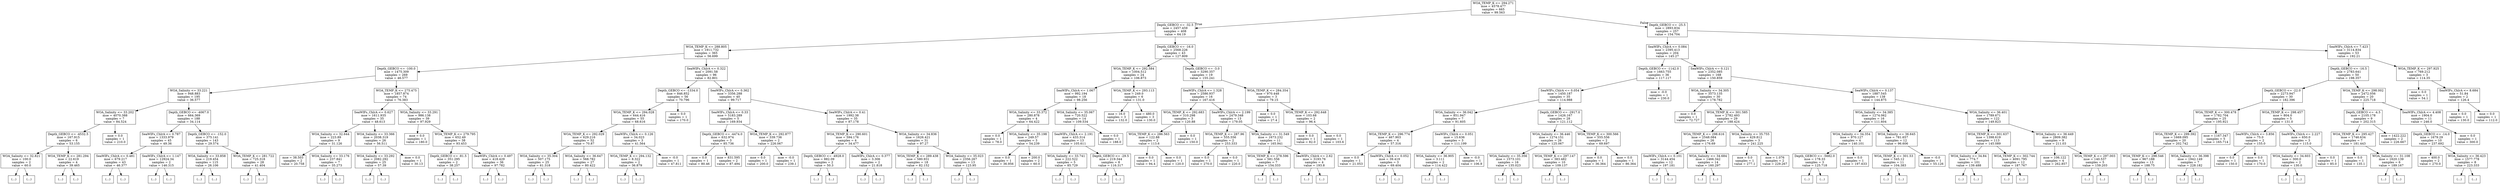 digraph Tree {
node [shape=box] ;
0 [label="WOA_TEMP_K <= 294.271\nmse = 4578.477\nsamples = 665\nvalue = 99.563"] ;
1 [label="Depth_GEBCO <= -32.5\nmse = 2457.459\nsamples = 408\nvalue = 64.19"] ;
0 -> 1 [labeldistance=2.5, labelangle=45, headlabel="True"] ;
2 [label="WOA_TEMP_K <= 288.805\nmse = 1911.732\nsamples = 365\nvalue = 56.699"] ;
1 -> 2 ;
3 [label="Depth_GEBCO <= -100.0\nmse = 1475.309\nsamples = 269\nvalue = 46.577"] ;
2 -> 3 ;
4 [label="WOA_Salinity <= 33.221\nmse = 948.883\nsamples = 195\nvalue = 36.577"] ;
3 -> 4 ;
5 [label="WOA_Salinity <= 33.202\nmse = 4070.388\nsamples = 7\nvalue = 84.524"] ;
4 -> 5 ;
6 [label="Depth_GEBCO <= -4532.5\nmse = 167.915\nsamples = 6\nvalue = 53.155"] ;
5 -> 6 ;
7 [label="WOA_Salinity <= 32.821\nmse = 100.0\nsamples = 2\nvalue = 60.0"] ;
6 -> 7 ;
8 [label="(...)"] ;
7 -> 8 ;
9 [label="(...)"] ;
7 -> 9 ;
10 [label="WOA_TEMP_K <= 281.294\nmse = 22.619\nsamples = 4\nvalue = 39.465"] ;
6 -> 10 ;
11 [label="(...)"] ;
10 -> 11 ;
16 [label="(...)"] ;
10 -> 16 ;
17 [label="mse = 0.0\nsamples = 1\nvalue = 210.0"] ;
5 -> 17 ;
18 [label="Depth_GEBCO <= -4067.0\nmse = 664.369\nsamples = 188\nvalue = 34.114"] ;
4 -> 18 ;
19 [label="SeaWIFs_ChlrA <= 0.787\nmse = 1333.979\nsamples = 45\nvalue = 49.36"] ;
18 -> 19 ;
20 [label="SeaWIFs_ChlrA <= 0.481\nmse = 679.217\nsamples = 43\nvalue = 46.377"] ;
19 -> 20 ;
21 [label="(...)"] ;
20 -> 21 ;
100 [label="(...)"] ;
20 -> 100 ;
105 [label="SeaWIFs_ChlrA <= 1.147\nmse = 12924.34\nsamples = 2\nvalue = 146.315"] ;
19 -> 105 ;
106 [label="(...)"] ;
105 -> 106 ;
107 [label="(...)"] ;
105 -> 107 ;
108 [label="Depth_GEBCO <= -152.0\nmse = 375.141\nsamples = 143\nvalue = 29.574"] ;
18 -> 108 ;
109 [label="WOA_Salinity <= 33.858\nmse = 219.454\nsamples = 115\nvalue = 26.106"] ;
108 -> 109 ;
110 [label="(...)"] ;
109 -> 110 ;
163 [label="(...)"] ;
109 -> 163 ;
274 [label="WOA_TEMP_K <= 281.722\nmse = 725.318\nsamples = 28\nvalue = 41.404"] ;
108 -> 274 ;
275 [label="(...)"] ;
274 -> 275 ;
288 [label="(...)"] ;
274 -> 288 ;
323 [label="WOA_TEMP_K <= 275.475\nmse = 1857.874\nsamples = 74\nvalue = 76.383"] ;
3 -> 323 ;
324 [label="SeaWIFs_ChlrA <= 0.627\nmse = 1611.935\nsamples = 35\nvalue = 48.613"] ;
323 -> 324 ;
325 [label="WOA_Salinity <= 32.644\nmse = 223.89\nsamples = 9\nvalue = 31.126"] ;
324 -> 325 ;
326 [label="mse = 38.503\nsamples = 2\nvalue = 20.758"] ;
325 -> 326 ;
327 [label="WOA_Salinity <= 33.176\nmse = 237.841\nsamples = 7\nvalue = 35.273"] ;
325 -> 327 ;
328 [label="(...)"] ;
327 -> 328 ;
329 [label="(...)"] ;
327 -> 329 ;
336 [label="WOA_Salinity <= 33.366\nmse = 2038.319\nsamples = 26\nvalue = 56.511"] ;
324 -> 336 ;
337 [label="WOA_Salinity <= 33.292\nmse = 2082.292\nsamples = 25\nvalue = 57.39"] ;
336 -> 337 ;
338 [label="(...)"] ;
337 -> 338 ;
345 [label="(...)"] ;
337 -> 345 ;
346 [label="mse = 0.0\nsamples = 1\nvalue = 30.13"] ;
336 -> 346 ;
347 [label="WOA_Salinity <= 33.291\nmse = 986.138\nsamples = 39\nvalue = 97.929"] ;
323 -> 347 ;
348 [label="mse = 0.0\nsamples = 1\nvalue = 180.0"] ;
347 -> 348 ;
349 [label="WOA_TEMP_K <= 279.795\nmse = 652.49\nsamples = 38\nvalue = 93.453"] ;
347 -> 349 ;
350 [label="Depth_GEBCO <= -81.5\nmse = 351.295\nsamples = 2\nvalue = 38.257"] ;
349 -> 350 ;
351 [label="(...)"] ;
350 -> 351 ;
352 [label="(...)"] ;
350 -> 352 ;
353 [label="SeaWIFs_ChlrA <= 0.497\nmse = 418.429\nsamples = 36\nvalue = 97.782"] ;
349 -> 353 ;
354 [label="(...)"] ;
353 -> 354 ;
357 [label="(...)"] ;
353 -> 357 ;
402 [label="SeaWIFs_ChlrA <= 0.322\nmse = 2091.58\nsamples = 96\nvalue = 82.801"] ;
2 -> 402 ;
403 [label="Depth_GEBCO <= -1334.0\nmse = 846.852\nsamples = 56\nvalue = 70.796"] ;
402 -> 403 ;
404 [label="WOA_TEMP_K <= 294.028\nmse = 644.416\nsamples = 55\nvalue = 68.616"] ;
403 -> 404 ;
405 [label="WOA_TEMP_K <= 292.029\nmse = 629.216\nsamples = 52\nvalue = 70.87"] ;
404 -> 405 ;
406 [label="WOA_Salinity <= 35.304\nmse = 507.175\nsamples = 25\nvalue = 61.318"] ;
405 -> 406 ;
407 [label="(...)"] ;
406 -> 407 ;
410 [label="(...)"] ;
406 -> 410 ;
441 [label="WOA_Salinity <= 36.647\nmse = 568.782\nsamples = 27\nvalue = 80.422"] ;
405 -> 441 ;
442 [label="(...)"] ;
441 -> 442 ;
481 [label="(...)"] ;
441 -> 481 ;
488 [label="SeaWIFs_ChlrA <= 0.126\nmse = 34.023\nsamples = 3\nvalue = 41.564"] ;
404 -> 488 ;
489 [label="WOA_TEMP_K <= 294.132\nmse = 8.322\nsamples = 2\nvalue = 36.879"] ;
488 -> 489 ;
490 [label="(...)"] ;
489 -> 490 ;
491 [label="(...)"] ;
489 -> 491 ;
492 [label="mse = -0.0\nsamples = 1\nvalue = 47.811"] ;
488 -> 492 ;
493 [label="mse = 0.0\nsamples = 1\nvalue = 170.0"] ;
403 -> 493 ;
494 [label="SeaWIFs_ChlrA <= 0.362\nmse = 3356.288\nsamples = 40\nvalue = 99.717"] ;
402 -> 494 ;
495 [label="SeaWIFs_ChlrA <= 0.33\nmse = 5183.289\nsamples = 5\nvalue = 169.934"] ;
494 -> 495 ;
496 [label="Depth_GEBCO <= -4474.0\nmse = 632.974\nsamples = 3\nvalue = 85.736"] ;
495 -> 496 ;
497 [label="mse = 0.0\nsamples = 1\nvalue = 80.46"] ;
496 -> 497 ;
498 [label="mse = 831.595\nsamples = 2\nvalue = 87.494"] ;
496 -> 498 ;
499 [label="WOA_TEMP_K <= 292.877\nmse = 339.736\nsamples = 2\nvalue = 226.067"] ;
495 -> 499 ;
500 [label="mse = 0.0\nsamples = 1\nvalue = 200.0"] ;
499 -> 500 ;
501 [label="mse = -0.0\nsamples = 1\nvalue = 239.1"] ;
499 -> 501 ;
502 [label="SeaWIFs_ChlrA <= 0.41\nmse = 1992.38\nsamples = 35\nvalue = 87.178"] ;
494 -> 502 ;
503 [label="WOA_TEMP_K <= 290.601\nmse = 594.176\nsamples = 4\nvalue = 34.477"] ;
502 -> 503 ;
504 [label="Depth_GEBCO <= -4928.0\nmse = 882.09\nsamples = 2\nvalue = 50.3"] ;
503 -> 504 ;
505 [label="(...)"] ;
504 -> 505 ;
506 [label="(...)"] ;
504 -> 506 ;
507 [label="SeaWIFs_ChlrA <= 0.377\nmse = 3.306\nsamples = 2\nvalue = 21.818"] ;
503 -> 507 ;
508 [label="(...)"] ;
507 -> 508 ;
509 [label="(...)"] ;
507 -> 509 ;
510 [label="WOA_Salinity <= 34.836\nmse = 1626.421\nsamples = 31\nvalue = 97.27"] ;
502 -> 510 ;
511 [label="WOA_TEMP_K <= 289.438\nmse = 580.931\nsamples = 18\nvalue = 82.152"] ;
510 -> 511 ;
512 [label="(...)"] ;
511 -> 512 ;
525 [label="(...)"] ;
511 -> 525 ;
542 [label="WOA_Salinity <= 35.023\nmse = 2356.267\nsamples = 13\nvalue = 123.95"] ;
510 -> 542 ;
543 [label="(...)"] ;
542 -> 543 ;
546 [label="(...)"] ;
542 -> 546 ;
563 [label="Depth_GEBCO <= -16.0\nmse = 2568.226\nsamples = 43\nvalue = 127.809"] ;
1 -> 563 ;
564 [label="WOA_TEMP_K <= 292.584\nmse = 1004.512\nsamples = 24\nvalue = 106.873"] ;
563 -> 564 ;
565 [label="SeaWIFs_ChlrA <= 1.067\nmse = 992.194\nsamples = 18\nvalue = 98.256"] ;
564 -> 565 ;
566 [label="WOA_Salinity <= 33.372\nmse = 280.878\nsamples = 4\nvalue = 64.422"] ;
565 -> 566 ;
567 [label="mse = 0.0\nsamples = 1\nvalue = 78.0"] ;
566 -> 567 ;
568 [label="WOA_Salinity <= 35.198\nmse = 249.57\nsamples = 3\nvalue = 54.239"] ;
566 -> 568 ;
569 [label="mse = 0.0\nsamples = 1\nvalue = 36.956"] ;
568 -> 569 ;
570 [label="mse = 200.0\nsamples = 2\nvalue = 60.0"] ;
568 -> 570 ;
571 [label="WOA_Salinity <= 35.067\nmse = 720.522\nsamples = 14\nvalue = 109.534"] ;
565 -> 571 ;
572 [label="SeaWIFs_ChlrA <= 2.191\nmse = 433.314\nsamples = 13\nvalue = 105.611"] ;
571 -> 572 ;
573 [label="WOA_Salinity <= 33.741\nmse = 222.522\nsamples = 5\nvalue = 85.729"] ;
572 -> 573 ;
574 [label="(...)"] ;
573 -> 574 ;
577 [label="(...)"] ;
573 -> 577 ;
582 [label="Depth_GEBCO <= -29.5\nmse = 219.344\nsamples = 8\nvalue = 116.317"] ;
572 -> 582 ;
583 [label="(...)"] ;
582 -> 583 ;
586 [label="(...)"] ;
582 -> 586 ;
595 [label="mse = 0.0\nsamples = 1\nvalue = 188.0"] ;
571 -> 595 ;
596 [label="WOA_TEMP_K <= 293.113\nmse = 249.0\nsamples = 6\nvalue = 131.0"] ;
564 -> 596 ;
597 [label="mse = 16.0\nsamples = 3\nvalue = 132.0"] ;
596 -> 597 ;
598 [label="mse = 480.0\nsamples = 3\nvalue = 130.0"] ;
596 -> 598 ;
599 [label="Depth_GEBCO <= -3.0\nmse = 3290.357\nsamples = 19\nvalue = 155.241"] ;
563 -> 599 ;
600 [label="SeaWIFs_ChlrA <= 1.328\nmse = 2586.937\nsamples = 16\nvalue = 167.416"] ;
599 -> 600 ;
601 [label="WOA_TEMP_K <= 292.683\nmse = 310.298\nsamples = 3\nvalue = 120.88"] ;
600 -> 601 ;
602 [label="WOA_TEMP_K <= 286.563\nmse = 122.88\nsamples = 2\nvalue = 113.6"] ;
601 -> 602 ;
603 [label="mse = 0.0\nsamples = 1\nvalue = 94.4"] ;
602 -> 603 ;
604 [label="mse = 0.0\nsamples = 1\nvalue = 120.0"] ;
602 -> 604 ;
605 [label="mse = 0.0\nsamples = 1\nvalue = 150.0"] ;
601 -> 605 ;
606 [label="SeaWIFs_ChlrA <= 2.199\nmse = 2479.348\nsamples = 13\nvalue = 179.05"] ;
600 -> 606 ;
607 [label="WOA_TEMP_K <= 287.96\nmse = 555.556\nsamples = 2\nvalue = 253.333"] ;
606 -> 607 ;
608 [label="mse = 0.0\nsamples = 1\nvalue = 270.0"] ;
607 -> 608 ;
609 [label="mse = 0.0\nsamples = 1\nvalue = 220.0"] ;
607 -> 609 ;
610 [label="WOA_Salinity <= 31.549\nmse = 1673.232\nsamples = 11\nvalue = 165.941"] ;
606 -> 610 ;
611 [label="WOA_TEMP_K <= 278.596\nmse = 581.556\nsamples = 7\nvalue = 154.333"] ;
610 -> 611 ;
612 [label="(...)"] ;
611 -> 612 ;
615 [label="(...)"] ;
611 -> 615 ;
624 [label="SeaWIFs_ChlrA <= 2.62\nmse = 3193.76\nsamples = 4\nvalue = 193.8"] ;
610 -> 624 ;
625 [label="(...)"] ;
624 -> 625 ;
626 [label="(...)"] ;
624 -> 626 ;
629 [label="WOA_TEMP_K <= 284.354\nmse = 970.448\nsamples = 3\nvalue = 79.15"] ;
599 -> 629 ;
630 [label="mse = 0.0\nsamples = 1\nvalue = 27.4"] ;
629 -> 630 ;
631 [label="WOA_TEMP_K <= 292.648\nmse = 103.68\nsamples = 2\nvalue = 96.4"] ;
629 -> 631 ;
632 [label="mse = 0.0\nsamples = 1\nvalue = 82.0"] ;
631 -> 632 ;
633 [label="mse = 0.0\nsamples = 1\nvalue = 103.6"] ;
631 -> 633 ;
634 [label="Depth_GEBCO <= -25.5\nmse = 2893.834\nsamples = 257\nvalue = 154.704"] ;
0 -> 634 [labeldistance=2.5, labelangle=-45, headlabel="False"] ;
635 [label="SeaWIFs_ChlrA <= 0.084\nmse = 2395.413\nsamples = 204\nvalue = 145.27"] ;
634 -> 635 ;
636 [label="Depth_GEBCO <= -1142.0\nmse = 1663.755\nsamples = 36\nvalue = 117.117"] ;
635 -> 636 ;
637 [label="SeaWIFs_ChlrA <= 0.054\nmse = 1450.187\nsamples = 35\nvalue = 114.988"] ;
636 -> 637 ;
638 [label="WOA_Salinity <= 36.042\nmse = 851.947\nsamples = 7\nvalue = 91.605"] ;
637 -> 638 ;
639 [label="WOA_TEMP_K <= 296.774\nmse = 467.903\nsamples = 4\nvalue = 57.316"] ;
638 -> 639 ;
640 [label="mse = 0.0\nsamples = 1\nvalue = 21.053"] ;
639 -> 640 ;
641 [label="SeaWIFs_ChlrA <= 0.052\nmse = 39.419\nsamples = 3\nvalue = 69.404"] ;
639 -> 641 ;
642 [label="(...)"] ;
641 -> 642 ;
645 [label="(...)"] ;
641 -> 645 ;
646 [label="SeaWIFs_ChlrA <= 0.051\nmse = 15.636\nsamples = 3\nvalue = 111.199"] ;
638 -> 646 ;
647 [label="WOA_Salinity <= 36.905\nmse = 3.111\nsamples = 2\nvalue = 114.422"] ;
646 -> 647 ;
648 [label="(...)"] ;
647 -> 648 ;
649 [label="(...)"] ;
647 -> 649 ;
650 [label="mse = -0.0\nsamples = 1\nvalue = 106.9"] ;
646 -> 650 ;
651 [label="Depth_GEBCO <= -2917.0\nmse = 1426.167\nsamples = 28\nvalue = 121.112"] ;
637 -> 651 ;
652 [label="WOA_Salinity <= 36.446\nmse = 1274.151\nsamples = 26\nvalue = 125.067"] ;
651 -> 652 ;
653 [label="WOA_Salinity <= 35.356\nmse = 1573.101\nsamples = 16\nvalue = 135.023"] ;
652 -> 653 ;
654 [label="(...)"] ;
653 -> 654 ;
669 [label="(...)"] ;
653 -> 669 ;
682 [label="WOA_TEMP_K <= 297.147\nmse = 383.482\nsamples = 10\nvalue = 109.137"] ;
652 -> 682 ;
683 [label="(...)"] ;
682 -> 683 ;
690 [label="(...)"] ;
682 -> 690 ;
699 [label="WOA_TEMP_K <= 300.566\nmse = 555.556\nsamples = 2\nvalue = 69.697"] ;
651 -> 699 ;
700 [label="mse = 0.0\nsamples = 1\nvalue = 36.364"] ;
699 -> 700 ;
701 [label="mse = 0.0\nsamples = 1\nvalue = 86.364"] ;
699 -> 701 ;
702 [label="mse = -0.0\nsamples = 1\nvalue = 230.0"] ;
636 -> 702 ;
703 [label="SeaWIFs_ChlrA <= 0.121\nmse = 2352.085\nsamples = 168\nvalue = 150.859"] ;
635 -> 703 ;
704 [label="WOA_Salinity <= 34.305\nmse = 3573.135\nsamples = 30\nvalue = 178.782"] ;
703 -> 704 ;
705 [label="mse = 0.0\nsamples = 1\nvalue = 72.727"] ;
704 -> 705 ;
706 [label="WOA_TEMP_K <= 301.585\nmse = 2782.493\nsamples = 29\nvalue = 188.424"] ;
704 -> 706 ;
707 [label="WOA_TEMP_K <= 298.616\nmse = 2548.084\nsamples = 26\nvalue = 176.69"] ;
706 -> 707 ;
708 [label="SeaWIFs_ChlrA <= 0.101\nmse = 3144.454\nsamples = 12\nvalue = 197.181"] ;
707 -> 708 ;
709 [label="(...)"] ;
708 -> 709 ;
720 [label="(...)"] ;
708 -> 720 ;
727 [label="WOA_Salinity <= 34.684\nmse = 1466.342\nsamples = 14\nvalue = 160.297"] ;
707 -> 727 ;
728 [label="(...)"] ;
727 -> 728 ;
733 [label="(...)"] ;
727 -> 733 ;
752 [label="WOA_Salinity <= 35.755\nmse = 429.812\nsamples = 3\nvalue = 241.225"] ;
706 -> 752 ;
753 [label="mse = 0.0\nsamples = 1\nvalue = 277.1"] ;
752 -> 753 ;
754 [label="mse = 1.076\nsamples = 2\nvalue = 229.267"] ;
752 -> 754 ;
755 [label="SeaWIFs_ChlrA <= 0.137\nmse = 1887.545\nsamples = 138\nvalue = 144.875"] ;
703 -> 755 ;
756 [label="WOA_Salinity <= 34.385\nmse = 1274.062\nsamples = 16\nvalue = 111.604"] ;
755 -> 756 ;
757 [label="WOA_Salinity <= 34.354\nmse = 970.127\nsamples = 4\nvalue = 140.101"] ;
756 -> 757 ;
758 [label="Depth_GEBCO <= -5682.0\nmse = 178.33\nsamples = 3\nvalue = 125.718"] ;
757 -> 758 ;
759 [label="(...)"] ;
758 -> 759 ;
760 [label="(...)"] ;
758 -> 760 ;
763 [label="mse = 0.0\nsamples = 1\nvalue = 197.633"] ;
757 -> 763 ;
764 [label="WOA_Salinity <= 36.645\nmse = 781.657\nsamples = 12\nvalue = 96.606"] ;
756 -> 764 ;
765 [label="WOA_TEMP_K <= 301.53\nmse = 545.12\nsamples = 11\nvalue = 104.383"] ;
764 -> 765 ;
766 [label="(...)"] ;
765 -> 766 ;
775 [label="(...)"] ;
765 -> 775 ;
784 [label="mse = -0.0\nsamples = 1\nvalue = 55.126"] ;
764 -> 784 ;
785 [label="WOA_Salinity <= 36.401\nmse = 1789.671\nsamples = 122\nvalue = 149.823"] ;
755 -> 785 ;
786 [label="WOA_TEMP_K <= 301.637\nmse = 1398.619\nsamples = 113\nvalue = 145.089"] ;
785 -> 786 ;
787 [label="WOA_Salinity <= 34.84\nmse = 774.7\nsamples = 101\nvalue = 139.488"] ;
786 -> 787 ;
788 [label="(...)"] ;
787 -> 788 ;
877 [label="(...)"] ;
787 -> 877 ;
950 [label="WOA_TEMP_K <= 302.744\nmse = 4091.795\nsamples = 12\nvalue = 187.767"] ;
786 -> 950 ;
951 [label="(...)"] ;
950 -> 951 ;
970 [label="(...)"] ;
950 -> 970 ;
971 [label="WOA_Salinity <= 36.449\nmse = 2809.382\nsamples = 9\nvalue = 211.03"] ;
785 -> 971 ;
972 [label="mse = 106.122\nsamples = 4\nvalue = 262.857"] ;
971 -> 972 ;
973 [label="WOA_TEMP_K <= 297.003\nmse = 140.537\nsamples = 5\nvalue = 159.203"] ;
971 -> 973 ;
974 [label="(...)"] ;
973 -> 974 ;
979 [label="(...)"] ;
973 -> 979 ;
982 [label="SeaWIFs_ChlrA <= 7.423\nmse = 3114.834\nsamples = 53\nvalue = 192.21"] ;
634 -> 982 ;
983 [label="Depth_GEBCO <= -16.5\nmse = 2783.641\nsamples = 50\nvalue = 198.357"] ;
982 -> 983 ;
984 [label="Depth_GEBCO <= -22.0\nmse = 2273.947\nsamples = 30\nvalue = 182.396"] ;
983 -> 984 ;
985 [label="WOA_TEMP_K <= 300.478\nmse = 1782.704\nsamples = 25\nvalue = 195.921"] ;
984 -> 985 ;
986 [label="WOA_TEMP_K <= 299.392\nmse = 1669.095\nsamples = 20\nvalue = 202.742"] ;
985 -> 986 ;
987 [label="WOA_TEMP_K <= 298.546\nmse = 967.188\nsamples = 13\nvalue = 188.75"] ;
986 -> 987 ;
988 [label="(...)"] ;
987 -> 988 ;
997 [label="(...)"] ;
987 -> 997 ;
1000 [label="WOA_Salinity <= 36.398\nmse = 1942.149\nsamples = 7\nvalue = 228.182"] ;
986 -> 1000 ;
1001 [label="(...)"] ;
1000 -> 1001 ;
1002 [label="(...)"] ;
1000 -> 1002 ;
1003 [label="mse = 1167.347\nsamples = 5\nvalue = 165.714"] ;
985 -> 1003 ;
1004 [label="WOA_TEMP_K <= 298.457\nmse = 804.0\nsamples = 5\nvalue = 131.0"] ;
984 -> 1004 ;
1005 [label="SeaWIFs_ChlrA <= 3.856\nmse = 75.0\nsamples = 2\nvalue = 155.0"] ;
1004 -> 1005 ;
1006 [label="mse = 0.0\nsamples = 1\nvalue = 150.0"] ;
1005 -> 1006 ;
1007 [label="mse = 0.0\nsamples = 1\nvalue = 170.0"] ;
1005 -> 1007 ;
1008 [label="SeaWIFs_ChlrA <= 2.227\nmse = 650.0\nsamples = 3\nvalue = 115.0"] ;
1004 -> 1008 ;
1009 [label="WOA_Salinity <= 34.603\nmse = 300.0\nsamples = 2\nvalue = 130.0"] ;
1008 -> 1009 ;
1010 [label="(...)"] ;
1009 -> 1010 ;
1011 [label="(...)"] ;
1009 -> 1011 ;
1012 [label="mse = 0.0\nsamples = 1\nvalue = 85.0"] ;
1008 -> 1012 ;
1013 [label="WOA_TEMP_K <= 298.002\nmse = 2472.056\nsamples = 20\nvalue = 225.718"] ;
983 -> 1013 ;
1014 [label="Depth_GEBCO <= -4.5\nmse = 2105.178\nsamples = 9\nvalue = 202.315"] ;
1013 -> 1014 ;
1015 [label="WOA_TEMP_K <= 295.427\nmse = 1746.634\nsamples = 7\nvalue = 181.443"] ;
1014 -> 1015 ;
1016 [label="mse = 0.0\nsamples = 1\nvalue = 135.1"] ;
1015 -> 1016 ;
1017 [label="WOA_Salinity <= 31.108\nmse = 1620.139\nsamples = 6\nvalue = 189.167"] ;
1015 -> 1017 ;
1018 [label="(...)"] ;
1017 -> 1018 ;
1019 [label="(...)"] ;
1017 -> 1019 ;
1020 [label="mse = 1422.222\nsamples = 2\nvalue = 226.667"] ;
1014 -> 1020 ;
1021 [label="SeaWIFs_ChlrA <= 4.408\nmse = 1904.0\nsamples = 11\nvalue = 246.0"] ;
1013 -> 1021 ;
1022 [label="Depth_GEBCO <= -14.0\nmse = 1679.29\nsamples = 10\nvalue = 237.692"] ;
1021 -> 1022 ;
1023 [label="mse = 400.0\nsamples = 2\nvalue = 270.0"] ;
1022 -> 1023 ;
1024 [label="WOA_Salinity <= 36.423\nmse = 1577.778\nsamples = 8\nvalue = 223.333"] ;
1022 -> 1024 ;
1025 [label="(...)"] ;
1024 -> 1025 ;
1032 [label="(...)"] ;
1024 -> 1032 ;
1035 [label="mse = 0.0\nsamples = 1\nvalue = 300.0"] ;
1021 -> 1035 ;
1036 [label="WOA_TEMP_K <= 297.925\nmse = 769.212\nsamples = 3\nvalue = 114.35"] ;
982 -> 1036 ;
1037 [label="mse = 0.0\nsamples = 1\nvalue = 54.1"] ;
1036 -> 1037 ;
1038 [label="SeaWIFs_ChlrA <= 8.684\nmse = 51.84\nsamples = 2\nvalue = 126.4"] ;
1036 -> 1038 ;
1039 [label="mse = 0.0\nsamples = 1\nvalue = 130.0"] ;
1038 -> 1039 ;
1040 [label="mse = 0.0\nsamples = 1\nvalue = 112.0"] ;
1038 -> 1040 ;
}